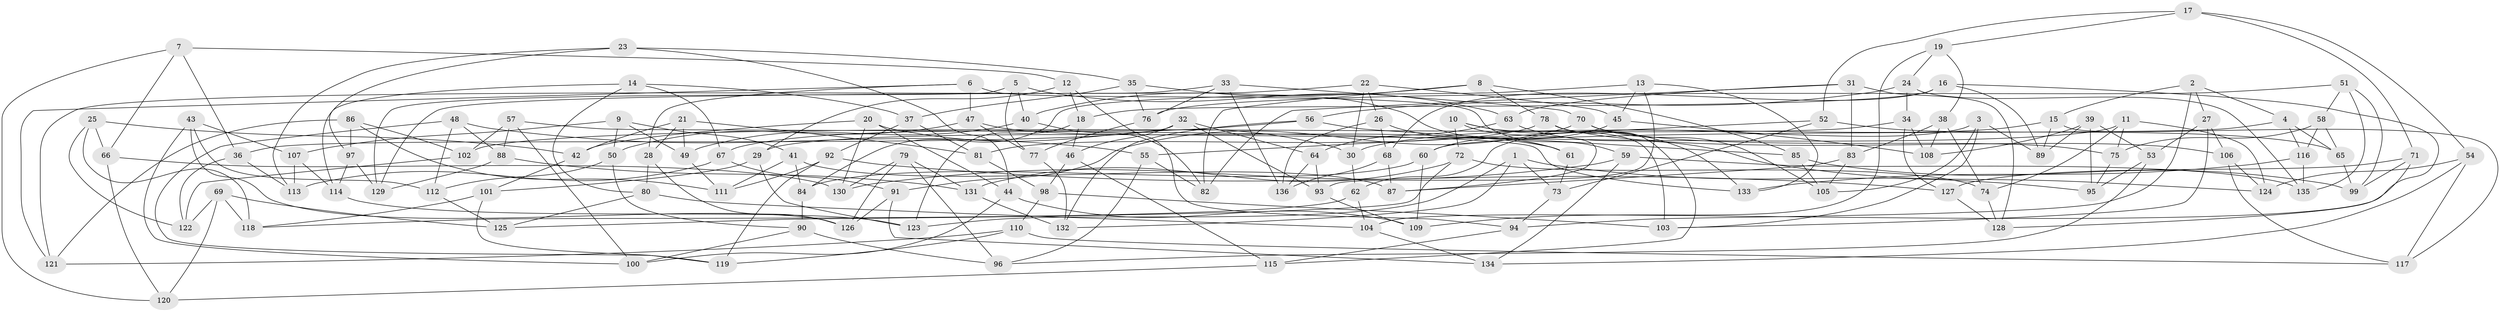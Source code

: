 // coarse degree distribution, {6: 0.23809523809523808, 11: 0.07142857142857142, 8: 0.21428571428571427, 7: 0.047619047619047616, 10: 0.07142857142857142, 14: 0.047619047619047616, 4: 0.11904761904761904, 9: 0.023809523809523808, 18: 0.023809523809523808, 15: 0.023809523809523808, 5: 0.07142857142857142, 3: 0.047619047619047616}
// Generated by graph-tools (version 1.1) at 2025/20/03/04/25 18:20:42]
// undirected, 136 vertices, 272 edges
graph export_dot {
graph [start="1"]
  node [color=gray90,style=filled];
  1;
  2;
  3;
  4;
  5;
  6;
  7;
  8;
  9;
  10;
  11;
  12;
  13;
  14;
  15;
  16;
  17;
  18;
  19;
  20;
  21;
  22;
  23;
  24;
  25;
  26;
  27;
  28;
  29;
  30;
  31;
  32;
  33;
  34;
  35;
  36;
  37;
  38;
  39;
  40;
  41;
  42;
  43;
  44;
  45;
  46;
  47;
  48;
  49;
  50;
  51;
  52;
  53;
  54;
  55;
  56;
  57;
  58;
  59;
  60;
  61;
  62;
  63;
  64;
  65;
  66;
  67;
  68;
  69;
  70;
  71;
  72;
  73;
  74;
  75;
  76;
  77;
  78;
  79;
  80;
  81;
  82;
  83;
  84;
  85;
  86;
  87;
  88;
  89;
  90;
  91;
  92;
  93;
  94;
  95;
  96;
  97;
  98;
  99;
  100;
  101;
  102;
  103;
  104;
  105;
  106;
  107;
  108;
  109;
  110;
  111;
  112;
  113;
  114;
  115;
  116;
  117;
  118;
  119;
  120;
  121;
  122;
  123;
  124;
  125;
  126;
  127;
  128;
  129;
  130;
  131;
  132;
  133;
  134;
  135;
  136;
  1 -- 73;
  1 -- 95;
  1 -- 123;
  1 -- 132;
  2 -- 15;
  2 -- 94;
  2 -- 27;
  2 -- 4;
  3 -- 103;
  3 -- 62;
  3 -- 89;
  3 -- 105;
  4 -- 116;
  4 -- 60;
  4 -- 65;
  5 -- 129;
  5 -- 77;
  5 -- 63;
  5 -- 40;
  6 -- 47;
  6 -- 28;
  6 -- 59;
  6 -- 121;
  7 -- 36;
  7 -- 12;
  7 -- 120;
  7 -- 66;
  8 -- 82;
  8 -- 85;
  8 -- 78;
  8 -- 40;
  9 -- 107;
  9 -- 50;
  9 -- 41;
  9 -- 49;
  10 -- 87;
  10 -- 133;
  10 -- 103;
  10 -- 72;
  11 -- 74;
  11 -- 75;
  11 -- 29;
  11 -- 124;
  12 -- 29;
  12 -- 94;
  12 -- 18;
  13 -- 133;
  13 -- 93;
  13 -- 45;
  13 -- 84;
  14 -- 67;
  14 -- 37;
  14 -- 80;
  14 -- 114;
  15 -- 117;
  15 -- 89;
  15 -- 30;
  16 -- 68;
  16 -- 89;
  16 -- 18;
  16 -- 104;
  17 -- 52;
  17 -- 54;
  17 -- 19;
  17 -- 71;
  18 -- 123;
  18 -- 46;
  19 -- 38;
  19 -- 24;
  19 -- 109;
  20 -- 30;
  20 -- 44;
  20 -- 130;
  20 -- 42;
  21 -- 49;
  21 -- 42;
  21 -- 81;
  21 -- 28;
  22 -- 26;
  22 -- 30;
  22 -- 45;
  22 -- 129;
  23 -- 113;
  23 -- 97;
  23 -- 35;
  23 -- 44;
  24 -- 135;
  24 -- 34;
  24 -- 56;
  25 -- 42;
  25 -- 66;
  25 -- 122;
  25 -- 118;
  26 -- 68;
  26 -- 136;
  26 -- 61;
  27 -- 106;
  27 -- 53;
  27 -- 103;
  28 -- 80;
  28 -- 126;
  29 -- 123;
  29 -- 101;
  30 -- 62;
  31 -- 83;
  31 -- 82;
  31 -- 128;
  31 -- 63;
  32 -- 46;
  32 -- 64;
  32 -- 93;
  32 -- 36;
  33 -- 70;
  33 -- 136;
  33 -- 76;
  33 -- 121;
  34 -- 127;
  34 -- 102;
  34 -- 108;
  35 -- 37;
  35 -- 76;
  35 -- 61;
  36 -- 113;
  36 -- 122;
  37 -- 81;
  37 -- 92;
  38 -- 108;
  38 -- 83;
  38 -- 74;
  39 -- 95;
  39 -- 53;
  39 -- 89;
  39 -- 108;
  40 -- 49;
  40 -- 82;
  41 -- 84;
  41 -- 87;
  41 -- 111;
  42 -- 101;
  43 -- 126;
  43 -- 100;
  43 -- 112;
  43 -- 107;
  44 -- 109;
  44 -- 100;
  45 -- 60;
  45 -- 108;
  46 -- 115;
  46 -- 98;
  47 -- 77;
  47 -- 50;
  47 -- 61;
  48 -- 119;
  48 -- 55;
  48 -- 88;
  48 -- 112;
  49 -- 111;
  50 -- 112;
  50 -- 90;
  51 -- 135;
  51 -- 58;
  51 -- 76;
  51 -- 99;
  52 -- 65;
  52 -- 55;
  52 -- 73;
  53 -- 96;
  53 -- 95;
  54 -- 124;
  54 -- 134;
  54 -- 117;
  55 -- 82;
  55 -- 96;
  56 -- 85;
  56 -- 67;
  56 -- 132;
  57 -- 133;
  57 -- 100;
  57 -- 102;
  57 -- 88;
  58 -- 75;
  58 -- 65;
  58 -- 116;
  59 -- 135;
  59 -- 130;
  59 -- 134;
  60 -- 84;
  60 -- 109;
  61 -- 73;
  62 -- 104;
  62 -- 118;
  63 -- 64;
  63 -- 124;
  64 -- 93;
  64 -- 136;
  65 -- 99;
  66 -- 130;
  66 -- 120;
  67 -- 91;
  67 -- 113;
  68 -- 87;
  68 -- 136;
  69 -- 120;
  69 -- 122;
  69 -- 118;
  69 -- 125;
  70 -- 105;
  70 -- 75;
  70 -- 91;
  71 -- 128;
  71 -- 99;
  71 -- 127;
  72 -- 74;
  72 -- 125;
  72 -- 131;
  73 -- 94;
  74 -- 128;
  75 -- 95;
  76 -- 77;
  77 -- 132;
  78 -- 106;
  78 -- 81;
  78 -- 115;
  79 -- 96;
  79 -- 131;
  79 -- 126;
  79 -- 130;
  80 -- 125;
  80 -- 104;
  81 -- 98;
  83 -- 105;
  83 -- 87;
  84 -- 90;
  85 -- 99;
  85 -- 105;
  86 -- 97;
  86 -- 121;
  86 -- 102;
  86 -- 111;
  88 -- 129;
  88 -- 131;
  90 -- 100;
  90 -- 96;
  91 -- 126;
  91 -- 134;
  92 -- 111;
  92 -- 119;
  92 -- 127;
  93 -- 109;
  94 -- 115;
  97 -- 114;
  97 -- 129;
  98 -- 103;
  98 -- 110;
  101 -- 118;
  101 -- 119;
  102 -- 122;
  104 -- 134;
  106 -- 117;
  106 -- 124;
  107 -- 113;
  107 -- 114;
  110 -- 121;
  110 -- 119;
  110 -- 117;
  112 -- 125;
  114 -- 123;
  115 -- 120;
  116 -- 135;
  116 -- 133;
  127 -- 128;
  131 -- 132;
}
